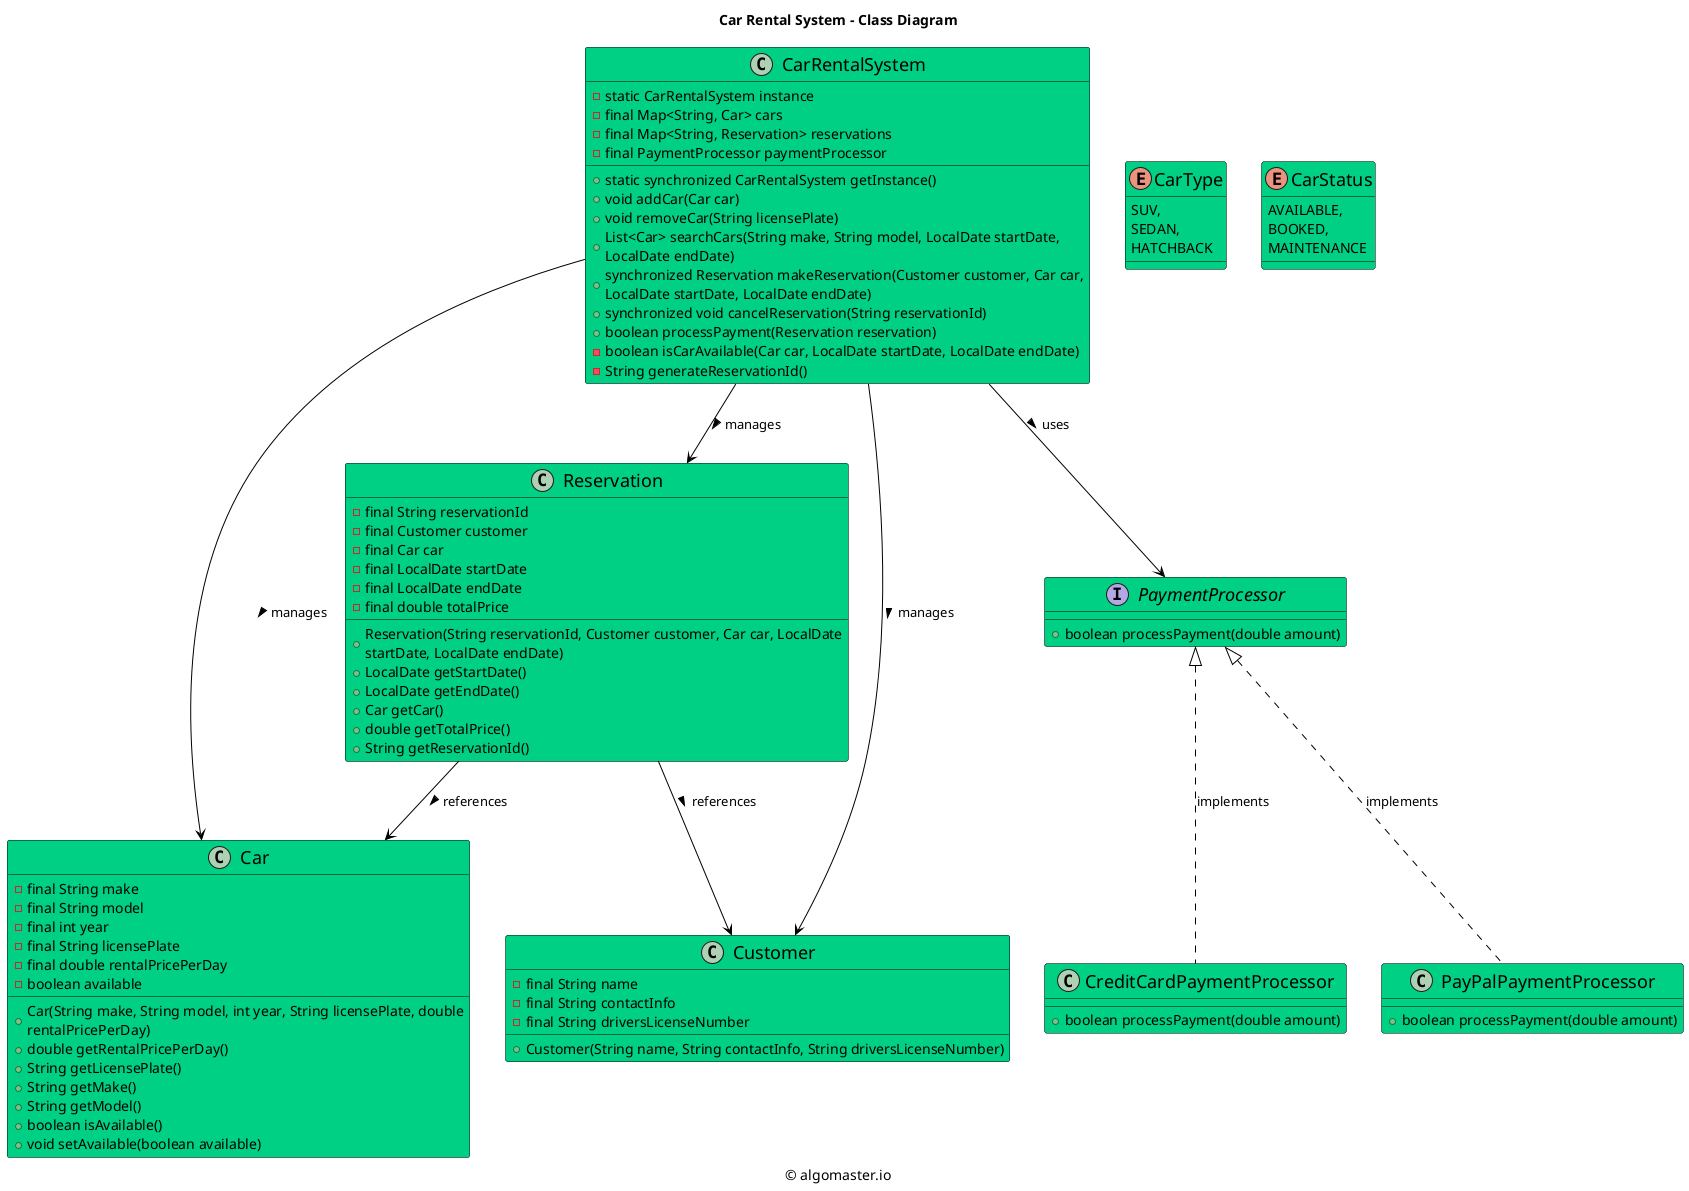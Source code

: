 ```plantuml
@startuml

title Car Rental System - Class Diagram

caption © algomaster.io

skinparam backgroundColor white
skinparam wrapWidth 500

skinparam class {
  BackgroundColor #00D084
  BorderColor black
  ArrowColor black
  FontSize 18
}

class CarRentalSystem {
    - static CarRentalSystem instance
    - final Map<String, Car> cars
    - final Map<String, Reservation> reservations
    - final PaymentProcessor paymentProcessor
    + static synchronized CarRentalSystem getInstance()
    + void addCar(Car car)
    + void removeCar(String licensePlate)
    + List<Car> searchCars(String make, String model, LocalDate startDate, LocalDate endDate)
    + synchronized Reservation makeReservation(Customer customer, Car car, LocalDate startDate, LocalDate endDate)
    + synchronized void cancelReservation(String reservationId)
    + boolean processPayment(Reservation reservation)
    - boolean isCarAvailable(Car car, LocalDate startDate, LocalDate endDate)
    - String generateReservationId()
}

class Car {
    - final String make
    - final String model
    - final int year
    - final String licensePlate
    - final double rentalPricePerDay
    - boolean available
    + Car(String make, String model, int year, String licensePlate, double rentalPricePerDay)
    + double getRentalPricePerDay()
    + String getLicensePlate()
    + String getMake()
    + String getModel()
    + boolean isAvailable()
    + void setAvailable(boolean available)
}

class Customer {
    - final String name
    - final String contactInfo
    - final String driversLicenseNumber
    + Customer(String name, String contactInfo, String driversLicenseNumber)
}

class Reservation {
    - final String reservationId
    - final Customer customer
    - final Car car
    - final LocalDate startDate
    - final LocalDate endDate
    - final double totalPrice
    + Reservation(String reservationId, Customer customer, Car car, LocalDate startDate, LocalDate endDate)
    + LocalDate getStartDate()
    + LocalDate getEndDate()
    + Car getCar()
    + double getTotalPrice()
    + String getReservationId()
}

interface PaymentProcessor {
    + boolean processPayment(double amount)
}

class CreditCardPaymentProcessor {
    + boolean processPayment(double amount)
}

class PayPalPaymentProcessor {
    + boolean processPayment(double amount)
}

enum CarType {
    SUV,
    SEDAN,
    HATCHBACK
}

enum CarStatus {
    AVAILABLE,
    BOOKED,
    MAINTENANCE
}

CarRentalSystem --> Car: manages >
CarRentalSystem --> Reservation: manages >
CarRentalSystem --> Customer: manages >
CarRentalSystem --> PaymentProcessor: uses >
Reservation --> Customer: references >
Reservation --> Car: references >
PaymentProcessor <|.. CreditCardPaymentProcessor: implements
PaymentProcessor <|.. PayPalPaymentProcessor: implements

@enduml
```
